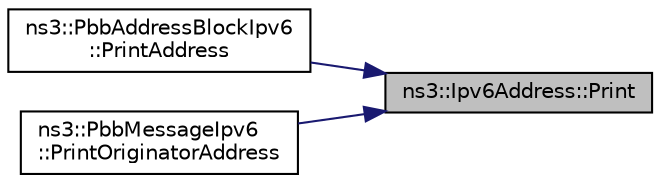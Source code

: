 digraph "ns3::Ipv6Address::Print"
{
 // LATEX_PDF_SIZE
  edge [fontname="Helvetica",fontsize="10",labelfontname="Helvetica",labelfontsize="10"];
  node [fontname="Helvetica",fontsize="10",shape=record];
  rankdir="RL";
  Node1 [label="ns3::Ipv6Address::Print",height=0.2,width=0.4,color="black", fillcolor="grey75", style="filled", fontcolor="black",tooltip="Print this address to the given output stream."];
  Node1 -> Node2 [dir="back",color="midnightblue",fontsize="10",style="solid",fontname="Helvetica"];
  Node2 [label="ns3::PbbAddressBlockIpv6\l::PrintAddress",height=0.2,width=0.4,color="black", fillcolor="white", style="filled",URL="$classns3_1_1_pbb_address_block_ipv6.html#a7efaf35d2798c7db11c2ac7417298ebb",tooltip="Print one or more addresses."];
  Node1 -> Node3 [dir="back",color="midnightblue",fontsize="10",style="solid",fontname="Helvetica"];
  Node3 [label="ns3::PbbMessageIpv6\l::PrintOriginatorAddress",height=0.2,width=0.4,color="black", fillcolor="white", style="filled",URL="$classns3_1_1_pbb_message_ipv6.html#a4436df5a71698e4dc843eb2b387c61fc",tooltip="Print the originator address."];
}
